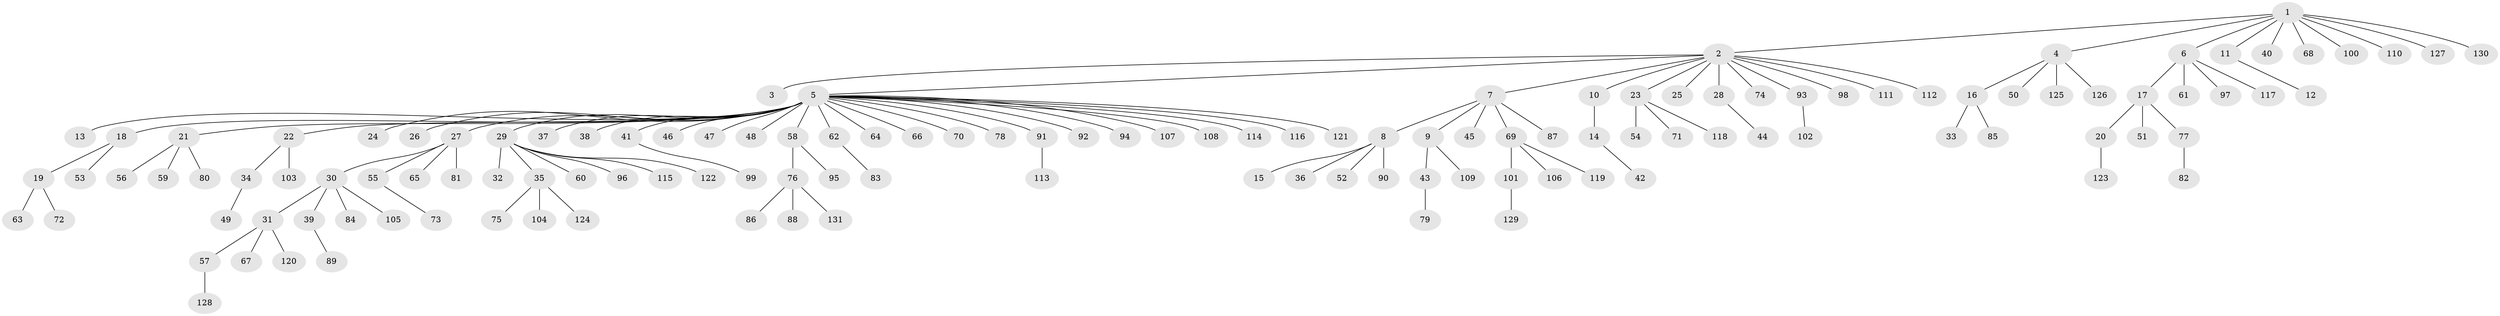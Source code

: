 // Generated by graph-tools (version 1.1) at 2025/49/03/09/25 03:49:50]
// undirected, 131 vertices, 130 edges
graph export_dot {
graph [start="1"]
  node [color=gray90,style=filled];
  1;
  2;
  3;
  4;
  5;
  6;
  7;
  8;
  9;
  10;
  11;
  12;
  13;
  14;
  15;
  16;
  17;
  18;
  19;
  20;
  21;
  22;
  23;
  24;
  25;
  26;
  27;
  28;
  29;
  30;
  31;
  32;
  33;
  34;
  35;
  36;
  37;
  38;
  39;
  40;
  41;
  42;
  43;
  44;
  45;
  46;
  47;
  48;
  49;
  50;
  51;
  52;
  53;
  54;
  55;
  56;
  57;
  58;
  59;
  60;
  61;
  62;
  63;
  64;
  65;
  66;
  67;
  68;
  69;
  70;
  71;
  72;
  73;
  74;
  75;
  76;
  77;
  78;
  79;
  80;
  81;
  82;
  83;
  84;
  85;
  86;
  87;
  88;
  89;
  90;
  91;
  92;
  93;
  94;
  95;
  96;
  97;
  98;
  99;
  100;
  101;
  102;
  103;
  104;
  105;
  106;
  107;
  108;
  109;
  110;
  111;
  112;
  113;
  114;
  115;
  116;
  117;
  118;
  119;
  120;
  121;
  122;
  123;
  124;
  125;
  126;
  127;
  128;
  129;
  130;
  131;
  1 -- 2;
  1 -- 4;
  1 -- 6;
  1 -- 11;
  1 -- 40;
  1 -- 68;
  1 -- 100;
  1 -- 110;
  1 -- 127;
  1 -- 130;
  2 -- 3;
  2 -- 5;
  2 -- 7;
  2 -- 10;
  2 -- 23;
  2 -- 25;
  2 -- 28;
  2 -- 74;
  2 -- 93;
  2 -- 98;
  2 -- 111;
  2 -- 112;
  4 -- 16;
  4 -- 50;
  4 -- 125;
  4 -- 126;
  5 -- 13;
  5 -- 18;
  5 -- 21;
  5 -- 22;
  5 -- 24;
  5 -- 26;
  5 -- 27;
  5 -- 29;
  5 -- 37;
  5 -- 38;
  5 -- 41;
  5 -- 46;
  5 -- 47;
  5 -- 48;
  5 -- 58;
  5 -- 62;
  5 -- 64;
  5 -- 66;
  5 -- 70;
  5 -- 78;
  5 -- 91;
  5 -- 92;
  5 -- 94;
  5 -- 107;
  5 -- 108;
  5 -- 114;
  5 -- 116;
  5 -- 121;
  6 -- 17;
  6 -- 61;
  6 -- 97;
  6 -- 117;
  7 -- 8;
  7 -- 9;
  7 -- 45;
  7 -- 69;
  7 -- 87;
  8 -- 15;
  8 -- 36;
  8 -- 52;
  8 -- 90;
  9 -- 43;
  9 -- 109;
  10 -- 14;
  11 -- 12;
  14 -- 42;
  16 -- 33;
  16 -- 85;
  17 -- 20;
  17 -- 51;
  17 -- 77;
  18 -- 19;
  18 -- 53;
  19 -- 63;
  19 -- 72;
  20 -- 123;
  21 -- 56;
  21 -- 59;
  21 -- 80;
  22 -- 34;
  22 -- 103;
  23 -- 54;
  23 -- 71;
  23 -- 118;
  27 -- 30;
  27 -- 55;
  27 -- 65;
  27 -- 81;
  28 -- 44;
  29 -- 32;
  29 -- 35;
  29 -- 60;
  29 -- 96;
  29 -- 115;
  29 -- 122;
  30 -- 31;
  30 -- 39;
  30 -- 84;
  30 -- 105;
  31 -- 57;
  31 -- 67;
  31 -- 120;
  34 -- 49;
  35 -- 75;
  35 -- 104;
  35 -- 124;
  39 -- 89;
  41 -- 99;
  43 -- 79;
  55 -- 73;
  57 -- 128;
  58 -- 76;
  58 -- 95;
  62 -- 83;
  69 -- 101;
  69 -- 106;
  69 -- 119;
  76 -- 86;
  76 -- 88;
  76 -- 131;
  77 -- 82;
  91 -- 113;
  93 -- 102;
  101 -- 129;
}
